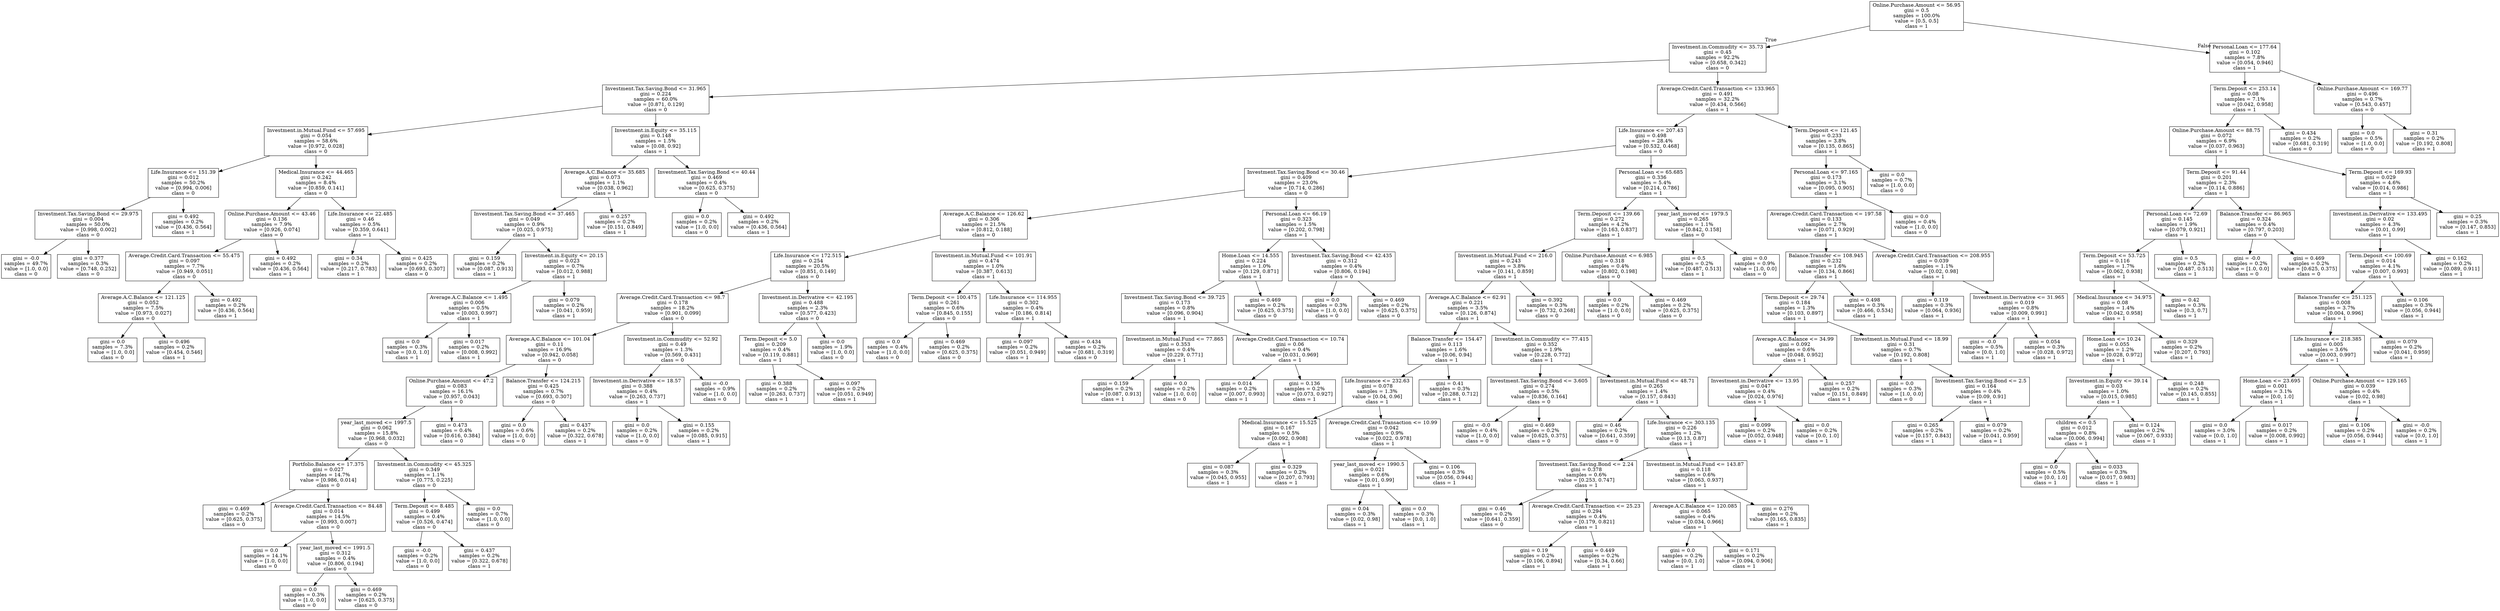 digraph Tree {
node [shape=box] ;
0 [label="Online.Purchase.Amount <= 56.95\ngini = 0.5\nsamples = 100.0%\nvalue = [0.5, 0.5]\nclass = 1"] ;
1 [label="Investment.in.Commudity <= 35.73\ngini = 0.45\nsamples = 92.2%\nvalue = [0.658, 0.342]\nclass = 0"] ;
0 -> 1 [labeldistance=2.5, labelangle=45, headlabel="True"] ;
2 [label="Investment.Tax.Saving.Bond <= 31.965\ngini = 0.224\nsamples = 60.0%\nvalue = [0.871, 0.129]\nclass = 0"] ;
1 -> 2 ;
3 [label="Investment.in.Mutual.Fund <= 57.695\ngini = 0.054\nsamples = 58.6%\nvalue = [0.972, 0.028]\nclass = 0"] ;
2 -> 3 ;
4 [label="Life.Insurance <= 151.39\ngini = 0.012\nsamples = 50.2%\nvalue = [0.994, 0.006]\nclass = 0"] ;
3 -> 4 ;
5 [label="Investment.Tax.Saving.Bond <= 29.975\ngini = 0.004\nsamples = 50.0%\nvalue = [0.998, 0.002]\nclass = 0"] ;
4 -> 5 ;
6 [label="gini = -0.0\nsamples = 49.7%\nvalue = [1.0, 0.0]\nclass = 0"] ;
5 -> 6 ;
7 [label="gini = 0.377\nsamples = 0.3%\nvalue = [0.748, 0.252]\nclass = 0"] ;
5 -> 7 ;
8 [label="gini = 0.492\nsamples = 0.2%\nvalue = [0.436, 0.564]\nclass = 1"] ;
4 -> 8 ;
9 [label="Medical.Insurance <= 44.465\ngini = 0.242\nsamples = 8.4%\nvalue = [0.859, 0.141]\nclass = 0"] ;
3 -> 9 ;
10 [label="Online.Purchase.Amount <= 43.46\ngini = 0.136\nsamples = 7.9%\nvalue = [0.926, 0.074]\nclass = 0"] ;
9 -> 10 ;
11 [label="Average.Credit.Card.Transaction <= 55.475\ngini = 0.097\nsamples = 7.7%\nvalue = [0.949, 0.051]\nclass = 0"] ;
10 -> 11 ;
12 [label="Average.A.C.Balance <= 121.125\ngini = 0.052\nsamples = 7.5%\nvalue = [0.973, 0.027]\nclass = 0"] ;
11 -> 12 ;
13 [label="gini = 0.0\nsamples = 7.3%\nvalue = [1.0, 0.0]\nclass = 0"] ;
12 -> 13 ;
14 [label="gini = 0.496\nsamples = 0.2%\nvalue = [0.454, 0.546]\nclass = 1"] ;
12 -> 14 ;
15 [label="gini = 0.492\nsamples = 0.2%\nvalue = [0.436, 0.564]\nclass = 1"] ;
11 -> 15 ;
16 [label="gini = 0.492\nsamples = 0.2%\nvalue = [0.436, 0.564]\nclass = 1"] ;
10 -> 16 ;
17 [label="Life.Insurance <= 22.485\ngini = 0.46\nsamples = 0.5%\nvalue = [0.359, 0.641]\nclass = 1"] ;
9 -> 17 ;
18 [label="gini = 0.34\nsamples = 0.2%\nvalue = [0.217, 0.783]\nclass = 1"] ;
17 -> 18 ;
19 [label="gini = 0.425\nsamples = 0.2%\nvalue = [0.693, 0.307]\nclass = 0"] ;
17 -> 19 ;
20 [label="Investment.in.Equity <= 35.115\ngini = 0.148\nsamples = 1.5%\nvalue = [0.08, 0.92]\nclass = 1"] ;
2 -> 20 ;
21 [label="Average.A.C.Balance <= 35.685\ngini = 0.073\nsamples = 1.1%\nvalue = [0.038, 0.962]\nclass = 1"] ;
20 -> 21 ;
22 [label="Investment.Tax.Saving.Bond <= 37.465\ngini = 0.049\nsamples = 0.9%\nvalue = [0.025, 0.975]\nclass = 1"] ;
21 -> 22 ;
23 [label="gini = 0.159\nsamples = 0.2%\nvalue = [0.087, 0.913]\nclass = 1"] ;
22 -> 23 ;
24 [label="Investment.in.Equity <= 20.15\ngini = 0.023\nsamples = 0.7%\nvalue = [0.012, 0.988]\nclass = 1"] ;
22 -> 24 ;
25 [label="Average.A.C.Balance <= 1.495\ngini = 0.006\nsamples = 0.5%\nvalue = [0.003, 0.997]\nclass = 1"] ;
24 -> 25 ;
26 [label="gini = 0.0\nsamples = 0.3%\nvalue = [0.0, 1.0]\nclass = 1"] ;
25 -> 26 ;
27 [label="gini = 0.017\nsamples = 0.2%\nvalue = [0.008, 0.992]\nclass = 1"] ;
25 -> 27 ;
28 [label="gini = 0.079\nsamples = 0.2%\nvalue = [0.041, 0.959]\nclass = 1"] ;
24 -> 28 ;
29 [label="gini = 0.257\nsamples = 0.2%\nvalue = [0.151, 0.849]\nclass = 1"] ;
21 -> 29 ;
30 [label="Investment.Tax.Saving.Bond <= 40.44\ngini = 0.469\nsamples = 0.4%\nvalue = [0.625, 0.375]\nclass = 0"] ;
20 -> 30 ;
31 [label="gini = 0.0\nsamples = 0.2%\nvalue = [1.0, 0.0]\nclass = 0"] ;
30 -> 31 ;
32 [label="gini = 0.492\nsamples = 0.2%\nvalue = [0.436, 0.564]\nclass = 1"] ;
30 -> 32 ;
33 [label="Average.Credit.Card.Transaction <= 133.965\ngini = 0.491\nsamples = 32.2%\nvalue = [0.434, 0.566]\nclass = 1"] ;
1 -> 33 ;
34 [label="Life.Insurance <= 207.43\ngini = 0.498\nsamples = 28.4%\nvalue = [0.532, 0.468]\nclass = 0"] ;
33 -> 34 ;
35 [label="Investment.Tax.Saving.Bond <= 30.46\ngini = 0.409\nsamples = 23.0%\nvalue = [0.714, 0.286]\nclass = 0"] ;
34 -> 35 ;
36 [label="Average.A.C.Balance <= 126.62\ngini = 0.306\nsamples = 21.5%\nvalue = [0.812, 0.188]\nclass = 0"] ;
35 -> 36 ;
37 [label="Life.Insurance <= 172.515\ngini = 0.254\nsamples = 20.5%\nvalue = [0.851, 0.149]\nclass = 0"] ;
36 -> 37 ;
38 [label="Average.Credit.Card.Transaction <= 98.7\ngini = 0.178\nsamples = 18.2%\nvalue = [0.901, 0.099]\nclass = 0"] ;
37 -> 38 ;
39 [label="Average.A.C.Balance <= 101.04\ngini = 0.11\nsamples = 16.9%\nvalue = [0.942, 0.058]\nclass = 0"] ;
38 -> 39 ;
40 [label="Online.Purchase.Amount <= 47.2\ngini = 0.083\nsamples = 16.1%\nvalue = [0.957, 0.043]\nclass = 0"] ;
39 -> 40 ;
41 [label="year_last_moved <= 1997.5\ngini = 0.062\nsamples = 15.8%\nvalue = [0.968, 0.032]\nclass = 0"] ;
40 -> 41 ;
42 [label="Portfolio.Balance <= 17.375\ngini = 0.027\nsamples = 14.7%\nvalue = [0.986, 0.014]\nclass = 0"] ;
41 -> 42 ;
43 [label="gini = 0.469\nsamples = 0.2%\nvalue = [0.625, 0.375]\nclass = 0"] ;
42 -> 43 ;
44 [label="Average.Credit.Card.Transaction <= 84.48\ngini = 0.014\nsamples = 14.5%\nvalue = [0.993, 0.007]\nclass = 0"] ;
42 -> 44 ;
45 [label="gini = 0.0\nsamples = 14.1%\nvalue = [1.0, 0.0]\nclass = 0"] ;
44 -> 45 ;
46 [label="year_last_moved <= 1991.5\ngini = 0.312\nsamples = 0.4%\nvalue = [0.806, 0.194]\nclass = 0"] ;
44 -> 46 ;
47 [label="gini = 0.0\nsamples = 0.3%\nvalue = [1.0, 0.0]\nclass = 0"] ;
46 -> 47 ;
48 [label="gini = 0.469\nsamples = 0.2%\nvalue = [0.625, 0.375]\nclass = 0"] ;
46 -> 48 ;
49 [label="Investment.in.Commudity <= 45.325\ngini = 0.349\nsamples = 1.1%\nvalue = [0.775, 0.225]\nclass = 0"] ;
41 -> 49 ;
50 [label="Term.Deposit <= 8.485\ngini = 0.499\nsamples = 0.4%\nvalue = [0.526, 0.474]\nclass = 0"] ;
49 -> 50 ;
51 [label="gini = -0.0\nsamples = 0.2%\nvalue = [1.0, 0.0]\nclass = 0"] ;
50 -> 51 ;
52 [label="gini = 0.437\nsamples = 0.2%\nvalue = [0.322, 0.678]\nclass = 1"] ;
50 -> 52 ;
53 [label="gini = 0.0\nsamples = 0.7%\nvalue = [1.0, 0.0]\nclass = 0"] ;
49 -> 53 ;
54 [label="gini = 0.473\nsamples = 0.4%\nvalue = [0.616, 0.384]\nclass = 0"] ;
40 -> 54 ;
55 [label="Balance.Transfer <= 124.215\ngini = 0.425\nsamples = 0.7%\nvalue = [0.693, 0.307]\nclass = 0"] ;
39 -> 55 ;
56 [label="gini = 0.0\nsamples = 0.6%\nvalue = [1.0, 0.0]\nclass = 0"] ;
55 -> 56 ;
57 [label="gini = 0.437\nsamples = 0.2%\nvalue = [0.322, 0.678]\nclass = 1"] ;
55 -> 57 ;
58 [label="Investment.in.Commudity <= 52.92\ngini = 0.49\nsamples = 1.3%\nvalue = [0.569, 0.431]\nclass = 0"] ;
38 -> 58 ;
59 [label="Investment.in.Derivative <= 18.57\ngini = 0.388\nsamples = 0.4%\nvalue = [0.263, 0.737]\nclass = 1"] ;
58 -> 59 ;
60 [label="gini = 0.0\nsamples = 0.2%\nvalue = [1.0, 0.0]\nclass = 0"] ;
59 -> 60 ;
61 [label="gini = 0.155\nsamples = 0.2%\nvalue = [0.085, 0.915]\nclass = 1"] ;
59 -> 61 ;
62 [label="gini = -0.0\nsamples = 0.9%\nvalue = [1.0, 0.0]\nclass = 0"] ;
58 -> 62 ;
63 [label="Investment.in.Derivative <= 42.195\ngini = 0.488\nsamples = 2.3%\nvalue = [0.577, 0.423]\nclass = 0"] ;
37 -> 63 ;
64 [label="Term.Deposit <= 5.0\ngini = 0.209\nsamples = 0.4%\nvalue = [0.119, 0.881]\nclass = 1"] ;
63 -> 64 ;
65 [label="gini = 0.388\nsamples = 0.2%\nvalue = [0.263, 0.737]\nclass = 1"] ;
64 -> 65 ;
66 [label="gini = 0.097\nsamples = 0.2%\nvalue = [0.051, 0.949]\nclass = 1"] ;
64 -> 66 ;
67 [label="gini = 0.0\nsamples = 1.9%\nvalue = [1.0, 0.0]\nclass = 0"] ;
63 -> 67 ;
68 [label="Investment.in.Mutual.Fund <= 101.91\ngini = 0.474\nsamples = 1.0%\nvalue = [0.387, 0.613]\nclass = 1"] ;
36 -> 68 ;
69 [label="Term.Deposit <= 100.475\ngini = 0.261\nsamples = 0.6%\nvalue = [0.845, 0.155]\nclass = 0"] ;
68 -> 69 ;
70 [label="gini = 0.0\nsamples = 0.4%\nvalue = [1.0, 0.0]\nclass = 0"] ;
69 -> 70 ;
71 [label="gini = 0.469\nsamples = 0.2%\nvalue = [0.625, 0.375]\nclass = 0"] ;
69 -> 71 ;
72 [label="Life.Insurance <= 114.955\ngini = 0.302\nsamples = 0.4%\nvalue = [0.186, 0.814]\nclass = 1"] ;
68 -> 72 ;
73 [label="gini = 0.097\nsamples = 0.2%\nvalue = [0.051, 0.949]\nclass = 1"] ;
72 -> 73 ;
74 [label="gini = 0.434\nsamples = 0.2%\nvalue = [0.681, 0.319]\nclass = 0"] ;
72 -> 74 ;
75 [label="Personal.Loan <= 66.19\ngini = 0.323\nsamples = 1.5%\nvalue = [0.202, 0.798]\nclass = 1"] ;
35 -> 75 ;
76 [label="Home.Loan <= 14.555\ngini = 0.224\nsamples = 1.0%\nvalue = [0.129, 0.871]\nclass = 1"] ;
75 -> 76 ;
77 [label="Investment.Tax.Saving.Bond <= 39.725\ngini = 0.173\nsamples = 0.8%\nvalue = [0.096, 0.904]\nclass = 1"] ;
76 -> 77 ;
78 [label="Investment.in.Mutual.Fund <= 77.865\ngini = 0.353\nsamples = 0.4%\nvalue = [0.229, 0.771]\nclass = 1"] ;
77 -> 78 ;
79 [label="gini = 0.159\nsamples = 0.2%\nvalue = [0.087, 0.913]\nclass = 1"] ;
78 -> 79 ;
80 [label="gini = 0.0\nsamples = 0.2%\nvalue = [1.0, 0.0]\nclass = 0"] ;
78 -> 80 ;
81 [label="Average.Credit.Card.Transaction <= 10.74\ngini = 0.06\nsamples = 0.4%\nvalue = [0.031, 0.969]\nclass = 1"] ;
77 -> 81 ;
82 [label="gini = 0.014\nsamples = 0.2%\nvalue = [0.007, 0.993]\nclass = 1"] ;
81 -> 82 ;
83 [label="gini = 0.136\nsamples = 0.2%\nvalue = [0.073, 0.927]\nclass = 1"] ;
81 -> 83 ;
84 [label="gini = 0.469\nsamples = 0.2%\nvalue = [0.625, 0.375]\nclass = 0"] ;
76 -> 84 ;
85 [label="Investment.Tax.Saving.Bond <= 42.435\ngini = 0.312\nsamples = 0.4%\nvalue = [0.806, 0.194]\nclass = 0"] ;
75 -> 85 ;
86 [label="gini = 0.0\nsamples = 0.3%\nvalue = [1.0, 0.0]\nclass = 0"] ;
85 -> 86 ;
87 [label="gini = 0.469\nsamples = 0.2%\nvalue = [0.625, 0.375]\nclass = 0"] ;
85 -> 87 ;
88 [label="Personal.Loan <= 65.685\ngini = 0.336\nsamples = 5.4%\nvalue = [0.214, 0.786]\nclass = 1"] ;
34 -> 88 ;
89 [label="Term.Deposit <= 139.66\ngini = 0.272\nsamples = 4.2%\nvalue = [0.163, 0.837]\nclass = 1"] ;
88 -> 89 ;
90 [label="Investment.in.Mutual.Fund <= 216.0\ngini = 0.243\nsamples = 3.8%\nvalue = [0.141, 0.859]\nclass = 1"] ;
89 -> 90 ;
91 [label="Average.A.C.Balance <= 62.91\ngini = 0.221\nsamples = 3.5%\nvalue = [0.126, 0.874]\nclass = 1"] ;
90 -> 91 ;
92 [label="Balance.Transfer <= 154.47\ngini = 0.113\nsamples = 1.6%\nvalue = [0.06, 0.94]\nclass = 1"] ;
91 -> 92 ;
93 [label="Life.Insurance <= 232.63\ngini = 0.078\nsamples = 1.3%\nvalue = [0.04, 0.96]\nclass = 1"] ;
92 -> 93 ;
94 [label="Medical.Insurance <= 15.525\ngini = 0.167\nsamples = 0.5%\nvalue = [0.092, 0.908]\nclass = 1"] ;
93 -> 94 ;
95 [label="gini = 0.087\nsamples = 0.3%\nvalue = [0.045, 0.955]\nclass = 1"] ;
94 -> 95 ;
96 [label="gini = 0.329\nsamples = 0.2%\nvalue = [0.207, 0.793]\nclass = 1"] ;
94 -> 96 ;
97 [label="Average.Credit.Card.Transaction <= 10.99\ngini = 0.042\nsamples = 0.9%\nvalue = [0.022, 0.978]\nclass = 1"] ;
93 -> 97 ;
98 [label="year_last_moved <= 1990.5\ngini = 0.021\nsamples = 0.6%\nvalue = [0.01, 0.99]\nclass = 1"] ;
97 -> 98 ;
99 [label="gini = 0.04\nsamples = 0.3%\nvalue = [0.02, 0.98]\nclass = 1"] ;
98 -> 99 ;
100 [label="gini = 0.0\nsamples = 0.3%\nvalue = [0.0, 1.0]\nclass = 1"] ;
98 -> 100 ;
101 [label="gini = 0.106\nsamples = 0.3%\nvalue = [0.056, 0.944]\nclass = 1"] ;
97 -> 101 ;
102 [label="gini = 0.41\nsamples = 0.3%\nvalue = [0.288, 0.712]\nclass = 1"] ;
92 -> 102 ;
103 [label="Investment.in.Commudity <= 77.415\ngini = 0.352\nsamples = 1.9%\nvalue = [0.228, 0.772]\nclass = 1"] ;
91 -> 103 ;
104 [label="Investment.Tax.Saving.Bond <= 3.605\ngini = 0.274\nsamples = 0.5%\nvalue = [0.836, 0.164]\nclass = 0"] ;
103 -> 104 ;
105 [label="gini = -0.0\nsamples = 0.4%\nvalue = [1.0, 0.0]\nclass = 0"] ;
104 -> 105 ;
106 [label="gini = 0.469\nsamples = 0.2%\nvalue = [0.625, 0.375]\nclass = 0"] ;
104 -> 106 ;
107 [label="Investment.in.Mutual.Fund <= 48.71\ngini = 0.265\nsamples = 1.4%\nvalue = [0.157, 0.843]\nclass = 1"] ;
103 -> 107 ;
108 [label="gini = 0.46\nsamples = 0.2%\nvalue = [0.641, 0.359]\nclass = 0"] ;
107 -> 108 ;
109 [label="Life.Insurance <= 303.135\ngini = 0.226\nsamples = 1.2%\nvalue = [0.13, 0.87]\nclass = 1"] ;
107 -> 109 ;
110 [label="Investment.Tax.Saving.Bond <= 2.24\ngini = 0.378\nsamples = 0.6%\nvalue = [0.253, 0.747]\nclass = 1"] ;
109 -> 110 ;
111 [label="gini = 0.46\nsamples = 0.2%\nvalue = [0.641, 0.359]\nclass = 0"] ;
110 -> 111 ;
112 [label="Average.Credit.Card.Transaction <= 25.23\ngini = 0.294\nsamples = 0.4%\nvalue = [0.179, 0.821]\nclass = 1"] ;
110 -> 112 ;
113 [label="gini = 0.19\nsamples = 0.2%\nvalue = [0.106, 0.894]\nclass = 1"] ;
112 -> 113 ;
114 [label="gini = 0.449\nsamples = 0.2%\nvalue = [0.34, 0.66]\nclass = 1"] ;
112 -> 114 ;
115 [label="Investment.in.Mutual.Fund <= 143.87\ngini = 0.118\nsamples = 0.6%\nvalue = [0.063, 0.937]\nclass = 1"] ;
109 -> 115 ;
116 [label="Average.A.C.Balance <= 120.085\ngini = 0.065\nsamples = 0.4%\nvalue = [0.034, 0.966]\nclass = 1"] ;
115 -> 116 ;
117 [label="gini = 0.0\nsamples = 0.2%\nvalue = [0.0, 1.0]\nclass = 1"] ;
116 -> 117 ;
118 [label="gini = 0.171\nsamples = 0.2%\nvalue = [0.094, 0.906]\nclass = 1"] ;
116 -> 118 ;
119 [label="gini = 0.276\nsamples = 0.2%\nvalue = [0.165, 0.835]\nclass = 1"] ;
115 -> 119 ;
120 [label="gini = 0.392\nsamples = 0.3%\nvalue = [0.732, 0.268]\nclass = 0"] ;
90 -> 120 ;
121 [label="Online.Purchase.Amount <= 6.985\ngini = 0.318\nsamples = 0.4%\nvalue = [0.802, 0.198]\nclass = 0"] ;
89 -> 121 ;
122 [label="gini = 0.0\nsamples = 0.2%\nvalue = [1.0, 0.0]\nclass = 0"] ;
121 -> 122 ;
123 [label="gini = 0.469\nsamples = 0.2%\nvalue = [0.625, 0.375]\nclass = 0"] ;
121 -> 123 ;
124 [label="year_last_moved <= 1979.5\ngini = 0.265\nsamples = 1.1%\nvalue = [0.842, 0.158]\nclass = 0"] ;
88 -> 124 ;
125 [label="gini = 0.5\nsamples = 0.2%\nvalue = [0.487, 0.513]\nclass = 1"] ;
124 -> 125 ;
126 [label="gini = 0.0\nsamples = 0.9%\nvalue = [1.0, 0.0]\nclass = 0"] ;
124 -> 126 ;
127 [label="Term.Deposit <= 121.45\ngini = 0.233\nsamples = 3.8%\nvalue = [0.135, 0.865]\nclass = 1"] ;
33 -> 127 ;
128 [label="Personal.Loan <= 97.165\ngini = 0.173\nsamples = 3.1%\nvalue = [0.095, 0.905]\nclass = 1"] ;
127 -> 128 ;
129 [label="Average.Credit.Card.Transaction <= 197.58\ngini = 0.133\nsamples = 2.7%\nvalue = [0.071, 0.929]\nclass = 1"] ;
128 -> 129 ;
130 [label="Balance.Transfer <= 108.945\ngini = 0.232\nsamples = 1.6%\nvalue = [0.134, 0.866]\nclass = 1"] ;
129 -> 130 ;
131 [label="Term.Deposit <= 29.74\ngini = 0.184\nsamples = 1.3%\nvalue = [0.103, 0.897]\nclass = 1"] ;
130 -> 131 ;
132 [label="Average.A.C.Balance <= 34.99\ngini = 0.092\nsamples = 0.6%\nvalue = [0.048, 0.952]\nclass = 1"] ;
131 -> 132 ;
133 [label="Investment.in.Derivative <= 13.95\ngini = 0.047\nsamples = 0.4%\nvalue = [0.024, 0.976]\nclass = 1"] ;
132 -> 133 ;
134 [label="gini = 0.099\nsamples = 0.2%\nvalue = [0.052, 0.948]\nclass = 1"] ;
133 -> 134 ;
135 [label="gini = 0.0\nsamples = 0.2%\nvalue = [0.0, 1.0]\nclass = 1"] ;
133 -> 135 ;
136 [label="gini = 0.257\nsamples = 0.2%\nvalue = [0.151, 0.849]\nclass = 1"] ;
132 -> 136 ;
137 [label="Investment.in.Mutual.Fund <= 18.99\ngini = 0.31\nsamples = 0.7%\nvalue = [0.192, 0.808]\nclass = 1"] ;
131 -> 137 ;
138 [label="gini = 0.0\nsamples = 0.3%\nvalue = [1.0, 0.0]\nclass = 0"] ;
137 -> 138 ;
139 [label="Investment.Tax.Saving.Bond <= 2.5\ngini = 0.164\nsamples = 0.4%\nvalue = [0.09, 0.91]\nclass = 1"] ;
137 -> 139 ;
140 [label="gini = 0.265\nsamples = 0.2%\nvalue = [0.157, 0.843]\nclass = 1"] ;
139 -> 140 ;
141 [label="gini = 0.079\nsamples = 0.2%\nvalue = [0.041, 0.959]\nclass = 1"] ;
139 -> 141 ;
142 [label="gini = 0.498\nsamples = 0.3%\nvalue = [0.466, 0.534]\nclass = 1"] ;
130 -> 142 ;
143 [label="Average.Credit.Card.Transaction <= 208.955\ngini = 0.039\nsamples = 1.1%\nvalue = [0.02, 0.98]\nclass = 1"] ;
129 -> 143 ;
144 [label="gini = 0.119\nsamples = 0.3%\nvalue = [0.064, 0.936]\nclass = 1"] ;
143 -> 144 ;
145 [label="Investment.in.Derivative <= 31.965\ngini = 0.019\nsamples = 0.8%\nvalue = [0.009, 0.991]\nclass = 1"] ;
143 -> 145 ;
146 [label="gini = -0.0\nsamples = 0.5%\nvalue = [0.0, 1.0]\nclass = 1"] ;
145 -> 146 ;
147 [label="gini = 0.054\nsamples = 0.3%\nvalue = [0.028, 0.972]\nclass = 1"] ;
145 -> 147 ;
148 [label="gini = 0.0\nsamples = 0.4%\nvalue = [1.0, 0.0]\nclass = 0"] ;
128 -> 148 ;
149 [label="gini = 0.0\nsamples = 0.7%\nvalue = [1.0, 0.0]\nclass = 0"] ;
127 -> 149 ;
150 [label="Personal.Loan <= 177.64\ngini = 0.102\nsamples = 7.8%\nvalue = [0.054, 0.946]\nclass = 1"] ;
0 -> 150 [labeldistance=2.5, labelangle=-45, headlabel="False"] ;
151 [label="Term.Deposit <= 253.14\ngini = 0.08\nsamples = 7.1%\nvalue = [0.042, 0.958]\nclass = 1"] ;
150 -> 151 ;
152 [label="Online.Purchase.Amount <= 88.75\ngini = 0.072\nsamples = 6.9%\nvalue = [0.037, 0.963]\nclass = 1"] ;
151 -> 152 ;
153 [label="Term.Deposit <= 91.44\ngini = 0.201\nsamples = 2.3%\nvalue = [0.114, 0.886]\nclass = 1"] ;
152 -> 153 ;
154 [label="Personal.Loan <= 72.69\ngini = 0.145\nsamples = 1.9%\nvalue = [0.079, 0.921]\nclass = 1"] ;
153 -> 154 ;
155 [label="Term.Deposit <= 53.725\ngini = 0.116\nsamples = 1.7%\nvalue = [0.062, 0.938]\nclass = 1"] ;
154 -> 155 ;
156 [label="Medical.Insurance <= 34.975\ngini = 0.08\nsamples = 1.4%\nvalue = [0.042, 0.958]\nclass = 1"] ;
155 -> 156 ;
157 [label="Home.Loan <= 10.24\ngini = 0.055\nsamples = 1.2%\nvalue = [0.028, 0.972]\nclass = 1"] ;
156 -> 157 ;
158 [label="Investment.in.Equity <= 39.14\ngini = 0.03\nsamples = 1.0%\nvalue = [0.015, 0.985]\nclass = 1"] ;
157 -> 158 ;
159 [label="children <= 0.5\ngini = 0.012\nsamples = 0.8%\nvalue = [0.006, 0.994]\nclass = 1"] ;
158 -> 159 ;
160 [label="gini = 0.0\nsamples = 0.5%\nvalue = [0.0, 1.0]\nclass = 1"] ;
159 -> 160 ;
161 [label="gini = 0.033\nsamples = 0.3%\nvalue = [0.017, 0.983]\nclass = 1"] ;
159 -> 161 ;
162 [label="gini = 0.124\nsamples = 0.2%\nvalue = [0.067, 0.933]\nclass = 1"] ;
158 -> 162 ;
163 [label="gini = 0.248\nsamples = 0.2%\nvalue = [0.145, 0.855]\nclass = 1"] ;
157 -> 163 ;
164 [label="gini = 0.329\nsamples = 0.2%\nvalue = [0.207, 0.793]\nclass = 1"] ;
156 -> 164 ;
165 [label="gini = 0.42\nsamples = 0.3%\nvalue = [0.3, 0.7]\nclass = 1"] ;
155 -> 165 ;
166 [label="gini = 0.5\nsamples = 0.2%\nvalue = [0.487, 0.513]\nclass = 1"] ;
154 -> 166 ;
167 [label="Balance.Transfer <= 86.965\ngini = 0.324\nsamples = 0.4%\nvalue = [0.797, 0.203]\nclass = 0"] ;
153 -> 167 ;
168 [label="gini = -0.0\nsamples = 0.2%\nvalue = [1.0, 0.0]\nclass = 0"] ;
167 -> 168 ;
169 [label="gini = 0.469\nsamples = 0.2%\nvalue = [0.625, 0.375]\nclass = 0"] ;
167 -> 169 ;
170 [label="Term.Deposit <= 169.93\ngini = 0.029\nsamples = 4.6%\nvalue = [0.014, 0.986]\nclass = 1"] ;
152 -> 170 ;
171 [label="Investment.in.Derivative <= 133.495\ngini = 0.02\nsamples = 4.3%\nvalue = [0.01, 0.99]\nclass = 1"] ;
170 -> 171 ;
172 [label="Term.Deposit <= 100.69\ngini = 0.014\nsamples = 4.1%\nvalue = [0.007, 0.993]\nclass = 1"] ;
171 -> 172 ;
173 [label="Balance.Transfer <= 251.125\ngini = 0.008\nsamples = 3.7%\nvalue = [0.004, 0.996]\nclass = 1"] ;
172 -> 173 ;
174 [label="Life.Insurance <= 218.385\ngini = 0.005\nsamples = 3.6%\nvalue = [0.003, 0.997]\nclass = 1"] ;
173 -> 174 ;
175 [label="Home.Loan <= 23.695\ngini = 0.001\nsamples = 3.1%\nvalue = [0.0, 1.0]\nclass = 1"] ;
174 -> 175 ;
176 [label="gini = 0.0\nsamples = 3.0%\nvalue = [0.0, 1.0]\nclass = 1"] ;
175 -> 176 ;
177 [label="gini = 0.017\nsamples = 0.2%\nvalue = [0.008, 0.992]\nclass = 1"] ;
175 -> 177 ;
178 [label="Online.Purchase.Amount <= 129.165\ngini = 0.039\nsamples = 0.4%\nvalue = [0.02, 0.98]\nclass = 1"] ;
174 -> 178 ;
179 [label="gini = 0.106\nsamples = 0.2%\nvalue = [0.056, 0.944]\nclass = 1"] ;
178 -> 179 ;
180 [label="gini = -0.0\nsamples = 0.2%\nvalue = [0.0, 1.0]\nclass = 1"] ;
178 -> 180 ;
181 [label="gini = 0.079\nsamples = 0.2%\nvalue = [0.041, 0.959]\nclass = 1"] ;
173 -> 181 ;
182 [label="gini = 0.106\nsamples = 0.3%\nvalue = [0.056, 0.944]\nclass = 1"] ;
172 -> 182 ;
183 [label="gini = 0.162\nsamples = 0.2%\nvalue = [0.089, 0.911]\nclass = 1"] ;
171 -> 183 ;
184 [label="gini = 0.25\nsamples = 0.3%\nvalue = [0.147, 0.853]\nclass = 1"] ;
170 -> 184 ;
185 [label="gini = 0.434\nsamples = 0.2%\nvalue = [0.681, 0.319]\nclass = 0"] ;
151 -> 185 ;
186 [label="Online.Purchase.Amount <= 169.77\ngini = 0.496\nsamples = 0.7%\nvalue = [0.543, 0.457]\nclass = 0"] ;
150 -> 186 ;
187 [label="gini = 0.0\nsamples = 0.5%\nvalue = [1.0, 0.0]\nclass = 0"] ;
186 -> 187 ;
188 [label="gini = 0.31\nsamples = 0.2%\nvalue = [0.192, 0.808]\nclass = 1"] ;
186 -> 188 ;
}